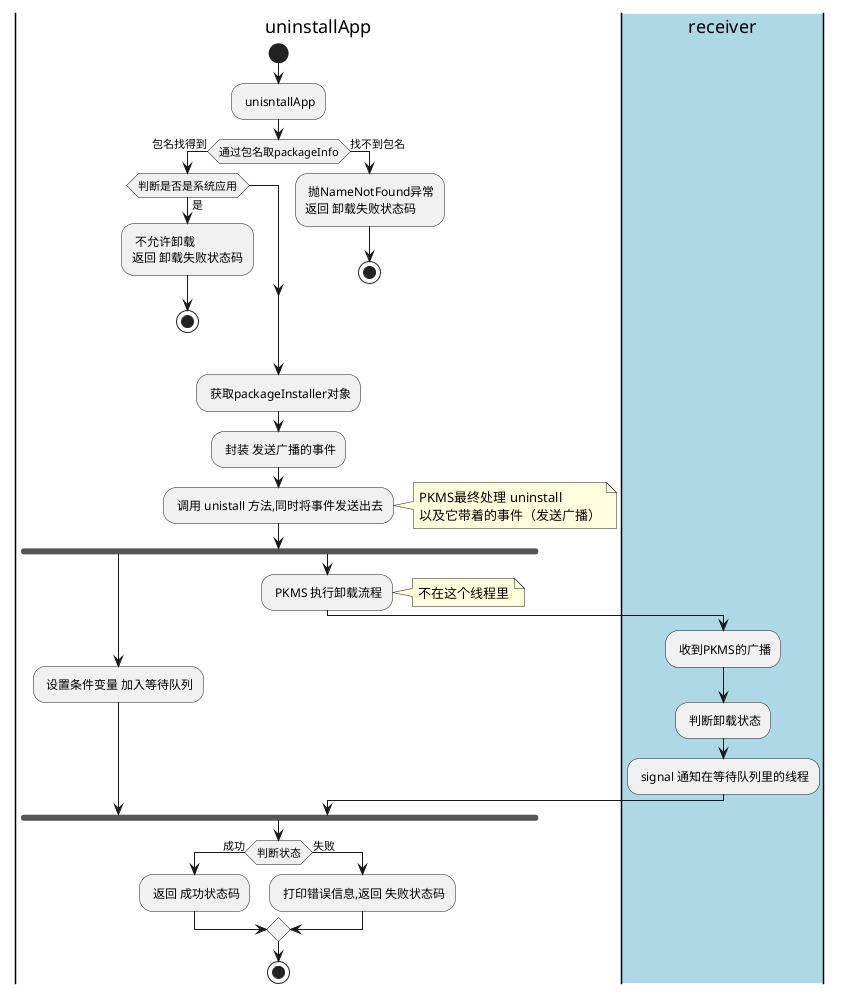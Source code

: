 @startuml unInstallApp
|uninstallApp|
start
: unisntallApp;
if (通过包名取packageInfo) then (包名找得到)
	if (判断是否是系统应用) then (是)
		: 不允许卸载
		返回 卸载失败状态码;
		stop
	endif
else (找不到包名)
	: 抛NameNotFound异常
	返回 卸载失败状态码;
	stop
endif
: 获取packageInstaller对象;
: 封装 发送广播的事件;
: 调用 unistall 方法,同时将事件发送出去;
note right
	PKMS最终处理 uninstall
	以及它带着的事件（发送广播）
end note
fork
: 设置条件变量 加入等待队列;
fork again
: PKMS 执行卸载流程;
note right
不在这个线程里
end note
|#LightBlue|receiver|
: 收到PKMS的广播;
: 判断卸载状态;
: signal 通知在等待队列里的线程;
|uninstallApp|
end fork
if (判断状态) then (成功)
: 返回 成功状态码;
else (失败)
: 打印错误信息,返回 失败状态码;
endif
stop
@enduml